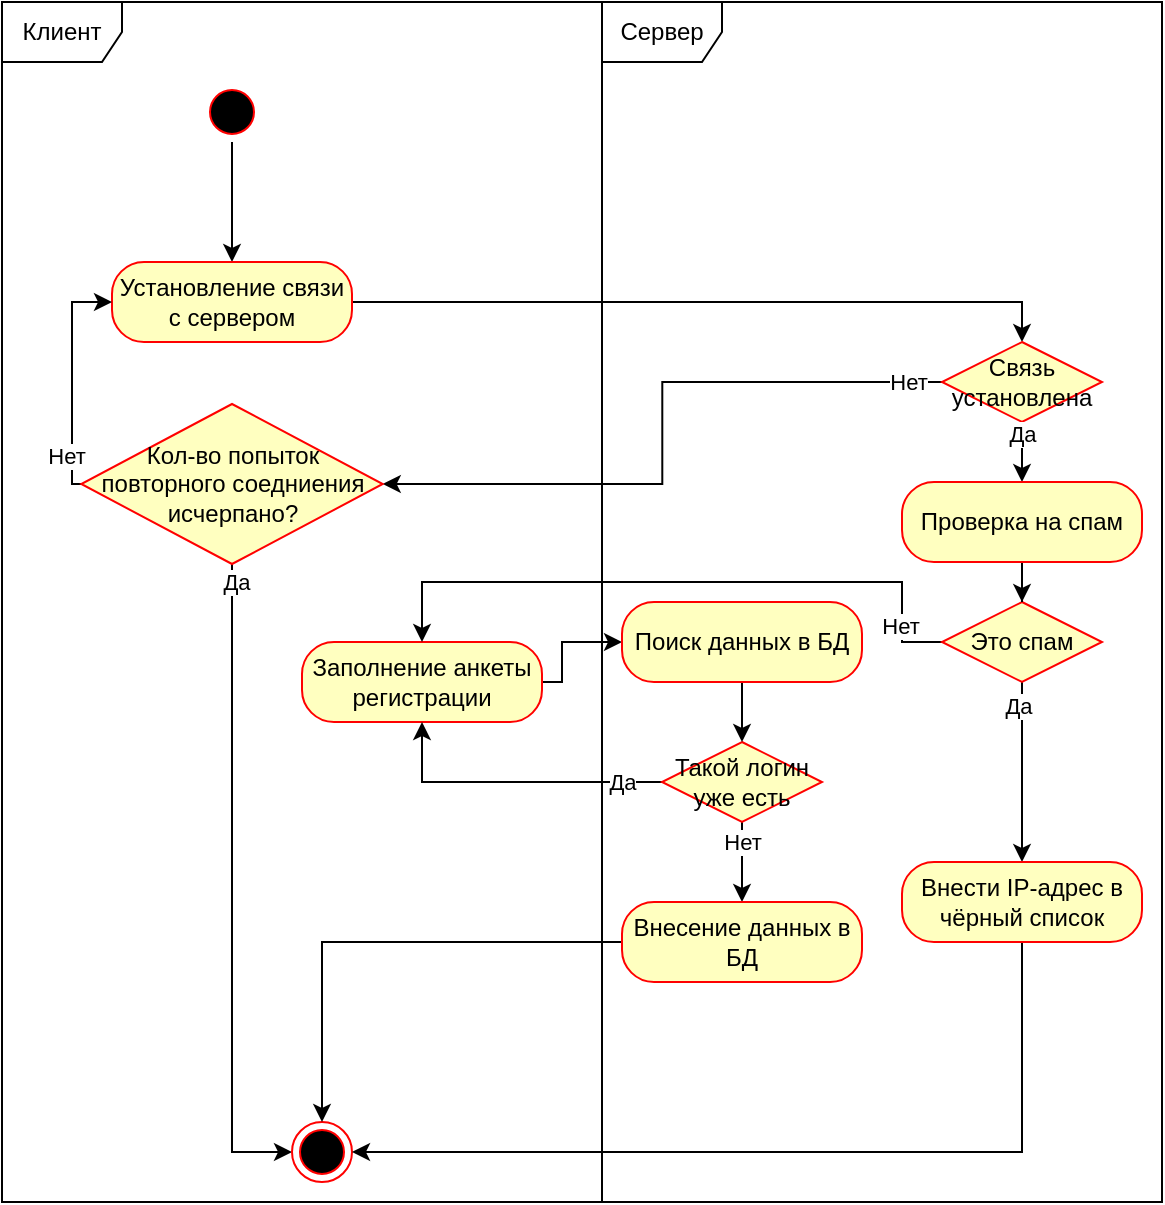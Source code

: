 <mxfile version="20.4.0" type="device"><diagram id="lEz_mb1exdDKSGcd9NBt" name="Страница 1"><mxGraphModel dx="1278" dy="547" grid="1" gridSize="10" guides="1" tooltips="1" connect="1" arrows="1" fold="1" page="1" pageScale="1" pageWidth="827" pageHeight="1169" math="0" shadow="0"><root><mxCell id="0"/><mxCell id="1" parent="0"/><mxCell id="wxSlgVsKKIOZAOF29GzU-3" value="&lt;font style=&quot;vertical-align: inherit;&quot;&gt;&lt;font style=&quot;vertical-align: inherit;&quot;&gt;Клиент&lt;/font&gt;&lt;/font&gt;" style="shape=umlFrame;whiteSpace=wrap;html=1;" parent="1" vertex="1"><mxGeometry x="20" y="40" width="300" height="600" as="geometry"/></mxCell><mxCell id="wxSlgVsKKIOZAOF29GzU-29" style="edgeStyle=orthogonalEdgeStyle;rounded=0;orthogonalLoop=1;jettySize=auto;html=1;entryX=0.5;entryY=0;entryDx=0;entryDy=0;" parent="1" source="wxSlgVsKKIOZAOF29GzU-4" target="wxSlgVsKKIOZAOF29GzU-8" edge="1"><mxGeometry relative="1" as="geometry"/></mxCell><mxCell id="wxSlgVsKKIOZAOF29GzU-4" value="" style="ellipse;html=1;shape=startState;fillColor=#000000;strokeColor=#ff0000;" parent="1" vertex="1"><mxGeometry x="120" y="80" width="30" height="30" as="geometry"/></mxCell><mxCell id="wxSlgVsKKIOZAOF29GzU-7" value="&lt;font style=&quot;vertical-align: inherit;&quot;&gt;&lt;font style=&quot;vertical-align: inherit;&quot;&gt;Сервер&lt;/font&gt;&lt;/font&gt;" style="shape=umlFrame;whiteSpace=wrap;html=1;" parent="1" vertex="1"><mxGeometry x="320" y="40" width="280" height="600" as="geometry"/></mxCell><mxCell id="wxSlgVsKKIOZAOF29GzU-11" style="edgeStyle=orthogonalEdgeStyle;rounded=0;orthogonalLoop=1;jettySize=auto;html=1;entryX=0.5;entryY=0;entryDx=0;entryDy=0;" parent="1" source="wxSlgVsKKIOZAOF29GzU-8" target="wxSlgVsKKIOZAOF29GzU-12" edge="1"><mxGeometry relative="1" as="geometry"><Array as="points"><mxPoint x="530" y="190"/></Array></mxGeometry></mxCell><mxCell id="wxSlgVsKKIOZAOF29GzU-8" value="&lt;font style=&quot;vertical-align: inherit;&quot;&gt;&lt;font style=&quot;vertical-align: inherit;&quot;&gt;Установление связи с сервером&lt;/font&gt;&lt;/font&gt;" style="rounded=1;whiteSpace=wrap;html=1;arcSize=40;fontColor=#000000;fillColor=#ffffc0;strokeColor=#ff0000;" parent="1" vertex="1"><mxGeometry x="75" y="170" width="120" height="40" as="geometry"/></mxCell><mxCell id="wxSlgVsKKIOZAOF29GzU-22" style="edgeStyle=orthogonalEdgeStyle;rounded=0;orthogonalLoop=1;jettySize=auto;html=1;exitX=0;exitY=0.5;exitDx=0;exitDy=0;entryX=1;entryY=0.5;entryDx=0;entryDy=0;" parent="1" source="wxSlgVsKKIOZAOF29GzU-12" target="ELRR-SIOnL5QvVDjFN2z-1" edge="1"><mxGeometry relative="1" as="geometry"><mxPoint x="440" y="230" as="sourcePoint"/><mxPoint x="650" y="240" as="targetPoint"/></mxGeometry></mxCell><mxCell id="3WXy9SSO5yhZ2GeKk5AF-1" value="&lt;font style=&quot;vertical-align: inherit;&quot;&gt;&lt;font style=&quot;vertical-align: inherit;&quot;&gt;Нет&lt;/font&gt;&lt;/font&gt;" style="edgeLabel;html=1;align=center;verticalAlign=middle;resizable=0;points=[];" parent="wxSlgVsKKIOZAOF29GzU-22" vertex="1" connectable="0"><mxGeometry x="-0.932" y="1" relative="1" as="geometry"><mxPoint x="-6" y="-1" as="offset"/></mxGeometry></mxCell><mxCell id="wxSlgVsKKIOZAOF29GzU-33" style="edgeStyle=orthogonalEdgeStyle;rounded=0;orthogonalLoop=1;jettySize=auto;html=1;entryX=0.5;entryY=0;entryDx=0;entryDy=0;" parent="1" source="wxSlgVsKKIOZAOF29GzU-12" target="99jVxamREUBj_qDsbTaD-3" edge="1"><mxGeometry relative="1" as="geometry"/></mxCell><mxCell id="wxSlgVsKKIOZAOF29GzU-12" value="&lt;font style=&quot;vertical-align: inherit;&quot;&gt;&lt;font style=&quot;vertical-align: inherit;&quot;&gt;Связь установлена&lt;/font&gt;&lt;/font&gt;" style="rhombus;whiteSpace=wrap;html=1;fillColor=#ffffc0;strokeColor=#ff0000;" parent="1" vertex="1"><mxGeometry x="490" y="210" width="80" height="40" as="geometry"/></mxCell><mxCell id="wxSlgVsKKIOZAOF29GzU-23" style="edgeStyle=orthogonalEdgeStyle;rounded=0;orthogonalLoop=1;jettySize=auto;html=1;entryX=0;entryY=0.5;entryDx=0;entryDy=0;exitX=0;exitY=0.5;exitDx=0;exitDy=0;" parent="1" source="ELRR-SIOnL5QvVDjFN2z-1" target="wxSlgVsKKIOZAOF29GzU-8" edge="1"><mxGeometry relative="1" as="geometry"><Array as="points"><mxPoint x="55" y="281"/><mxPoint x="55" y="190"/></Array><mxPoint x="60" y="270" as="sourcePoint"/></mxGeometry></mxCell><mxCell id="3WXy9SSO5yhZ2GeKk5AF-5" value="&lt;font style=&quot;vertical-align: inherit;&quot;&gt;&lt;font style=&quot;vertical-align: inherit;&quot;&gt;&lt;font style=&quot;vertical-align: inherit;&quot;&gt;&lt;font style=&quot;vertical-align: inherit;&quot;&gt;Нет&lt;/font&gt;&lt;/font&gt;&lt;/font&gt;&lt;/font&gt;" style="edgeLabel;html=1;align=center;verticalAlign=middle;resizable=0;points=[];" parent="wxSlgVsKKIOZAOF29GzU-23" vertex="1" connectable="0"><mxGeometry x="-0.669" y="3" relative="1" as="geometry"><mxPoint as="offset"/></mxGeometry></mxCell><mxCell id="wxSlgVsKKIOZAOF29GzU-26" style="edgeStyle=orthogonalEdgeStyle;rounded=0;orthogonalLoop=1;jettySize=auto;html=1;entryX=0;entryY=0.5;entryDx=0;entryDy=0;exitX=0.5;exitY=1;exitDx=0;exitDy=0;" parent="1" source="ELRR-SIOnL5QvVDjFN2z-1" target="wxSlgVsKKIOZAOF29GzU-18" edge="1"><mxGeometry relative="1" as="geometry"><Array as="points"><mxPoint x="135" y="615"/></Array><mxPoint x="100" y="290" as="sourcePoint"/></mxGeometry></mxCell><mxCell id="3WXy9SSO5yhZ2GeKk5AF-6" value="&lt;font style=&quot;vertical-align: inherit;&quot;&gt;&lt;font style=&quot;vertical-align: inherit;&quot;&gt;&lt;font style=&quot;vertical-align: inherit;&quot;&gt;&lt;font style=&quot;vertical-align: inherit;&quot;&gt;Да&lt;/font&gt;&lt;/font&gt;&lt;/font&gt;&lt;/font&gt;" style="edgeLabel;html=1;align=center;verticalAlign=middle;resizable=0;points=[];" parent="wxSlgVsKKIOZAOF29GzU-26" vertex="1" connectable="0"><mxGeometry x="-0.946" y="2" relative="1" as="geometry"><mxPoint as="offset"/></mxGeometry></mxCell><mxCell id="wxSlgVsKKIOZAOF29GzU-18" value="" style="ellipse;html=1;shape=endState;fillColor=#000000;strokeColor=#ff0000;" parent="1" vertex="1"><mxGeometry x="165" y="600" width="30" height="30" as="geometry"/></mxCell><mxCell id="99jVxamREUBj_qDsbTaD-7" style="edgeStyle=orthogonalEdgeStyle;rounded=0;orthogonalLoop=1;jettySize=auto;html=1;entryX=0;entryY=0.5;entryDx=0;entryDy=0;" parent="1" source="wxSlgVsKKIOZAOF29GzU-27" target="99jVxamREUBj_qDsbTaD-5" edge="1"><mxGeometry relative="1" as="geometry"><Array as="points"><mxPoint x="300" y="380"/><mxPoint x="300" y="360"/></Array></mxGeometry></mxCell><mxCell id="wxSlgVsKKIOZAOF29GzU-27" value="Заполнение анкеты регистрации" style="rounded=1;whiteSpace=wrap;html=1;arcSize=40;fontColor=#000000;fillColor=#ffffc0;strokeColor=#ff0000;" parent="1" vertex="1"><mxGeometry x="170" y="360" width="120" height="40" as="geometry"/></mxCell><mxCell id="wxSlgVsKKIOZAOF29GzU-39" style="edgeStyle=orthogonalEdgeStyle;rounded=0;orthogonalLoop=1;jettySize=auto;html=1;entryX=0.5;entryY=0;entryDx=0;entryDy=0;" parent="1" source="wxSlgVsKKIOZAOF29GzU-30" target="wxSlgVsKKIOZAOF29GzU-37" edge="1"><mxGeometry relative="1" as="geometry"/></mxCell><mxCell id="99jVxamREUBj_qDsbTaD-1" value="Да" style="edgeLabel;html=1;align=center;verticalAlign=middle;resizable=0;points=[];" parent="wxSlgVsKKIOZAOF29GzU-39" vertex="1" connectable="0"><mxGeometry x="-0.729" y="-2" relative="1" as="geometry"><mxPoint as="offset"/></mxGeometry></mxCell><mxCell id="wxSlgVsKKIOZAOF29GzU-41" style="edgeStyle=orthogonalEdgeStyle;rounded=0;orthogonalLoop=1;jettySize=auto;html=1;entryX=0.5;entryY=0;entryDx=0;entryDy=0;" parent="1" source="wxSlgVsKKIOZAOF29GzU-30" target="wxSlgVsKKIOZAOF29GzU-27" edge="1"><mxGeometry relative="1" as="geometry"><Array as="points"><mxPoint x="470" y="360"/><mxPoint x="470" y="330"/><mxPoint x="230" y="330"/></Array></mxGeometry></mxCell><mxCell id="99jVxamREUBj_qDsbTaD-2" value="Нет" style="edgeLabel;html=1;align=center;verticalAlign=middle;resizable=0;points=[];" parent="wxSlgVsKKIOZAOF29GzU-41" vertex="1" connectable="0"><mxGeometry x="-0.824" y="1" relative="1" as="geometry"><mxPoint as="offset"/></mxGeometry></mxCell><mxCell id="wxSlgVsKKIOZAOF29GzU-30" value="Это спам" style="rhombus;whiteSpace=wrap;html=1;fillColor=#ffffc0;strokeColor=#ff0000;" parent="1" vertex="1"><mxGeometry x="490" y="340" width="80" height="40" as="geometry"/></mxCell><mxCell id="wxSlgVsKKIOZAOF29GzU-40" style="edgeStyle=orthogonalEdgeStyle;rounded=0;orthogonalLoop=1;jettySize=auto;html=1;entryX=1;entryY=0.5;entryDx=0;entryDy=0;exitX=0.5;exitY=1;exitDx=0;exitDy=0;" parent="1" source="wxSlgVsKKIOZAOF29GzU-37" target="wxSlgVsKKIOZAOF29GzU-18" edge="1"><mxGeometry relative="1" as="geometry"><Array as="points"><mxPoint x="530" y="615"/></Array></mxGeometry></mxCell><mxCell id="wxSlgVsKKIOZAOF29GzU-37" value="Внести IP-адрес в чёрный список" style="rounded=1;whiteSpace=wrap;html=1;arcSize=40;fontColor=#000000;fillColor=#ffffc0;strokeColor=#ff0000;" parent="1" vertex="1"><mxGeometry x="470" y="470" width="120" height="40" as="geometry"/></mxCell><mxCell id="wxSlgVsKKIOZAOF29GzU-53" style="edgeStyle=orthogonalEdgeStyle;rounded=0;orthogonalLoop=1;jettySize=auto;html=1;strokeColor=#000000;entryX=0.5;entryY=1;entryDx=0;entryDy=0;" parent="1" source="wxSlgVsKKIOZAOF29GzU-49" target="wxSlgVsKKIOZAOF29GzU-27" edge="1"><mxGeometry relative="1" as="geometry"><Array as="points"><mxPoint x="230" y="430"/></Array><mxPoint x="10" y="440" as="targetPoint"/></mxGeometry></mxCell><mxCell id="3WXy9SSO5yhZ2GeKk5AF-7" value="&lt;font style=&quot;vertical-align: inherit;&quot;&gt;&lt;font style=&quot;vertical-align: inherit;&quot;&gt;Да&lt;/font&gt;&lt;/font&gt;" style="edgeLabel;html=1;align=center;verticalAlign=middle;resizable=0;points=[];" parent="wxSlgVsKKIOZAOF29GzU-53" vertex="1" connectable="0"><mxGeometry x="-0.936" relative="1" as="geometry"><mxPoint x="-15" as="offset"/></mxGeometry></mxCell><mxCell id="wxSlgVsKKIOZAOF29GzU-56" style="edgeStyle=orthogonalEdgeStyle;rounded=0;orthogonalLoop=1;jettySize=auto;html=1;entryX=0.5;entryY=0;entryDx=0;entryDy=0;strokeColor=#000000;" parent="1" source="wxSlgVsKKIOZAOF29GzU-49" target="wxSlgVsKKIOZAOF29GzU-54" edge="1"><mxGeometry relative="1" as="geometry"><Array as="points"><mxPoint x="390" y="450"/><mxPoint x="390" y="450"/></Array></mxGeometry></mxCell><mxCell id="99jVxamREUBj_qDsbTaD-6" value="Нет" style="edgeLabel;html=1;align=center;verticalAlign=middle;resizable=0;points=[];" parent="wxSlgVsKKIOZAOF29GzU-56" vertex="1" connectable="0"><mxGeometry x="-0.846" y="1" relative="1" as="geometry"><mxPoint x="-1" y="7" as="offset"/></mxGeometry></mxCell><mxCell id="wxSlgVsKKIOZAOF29GzU-49" value="Такой логин уже есть" style="rhombus;whiteSpace=wrap;html=1;fillColor=#ffffc0;strokeColor=#ff0000;" parent="1" vertex="1"><mxGeometry x="350" y="410" width="80" height="40" as="geometry"/></mxCell><mxCell id="wxSlgVsKKIOZAOF29GzU-57" style="edgeStyle=orthogonalEdgeStyle;rounded=0;orthogonalLoop=1;jettySize=auto;html=1;entryX=0.5;entryY=0;entryDx=0;entryDy=0;strokeColor=#000000;" parent="1" source="wxSlgVsKKIOZAOF29GzU-54" target="wxSlgVsKKIOZAOF29GzU-18" edge="1"><mxGeometry relative="1" as="geometry"/></mxCell><mxCell id="wxSlgVsKKIOZAOF29GzU-54" value="Внесение данных в БД" style="rounded=1;whiteSpace=wrap;html=1;arcSize=40;fontColor=#000000;fillColor=#ffffc0;strokeColor=#ff0000;" parent="1" vertex="1"><mxGeometry x="330" y="490" width="120" height="40" as="geometry"/></mxCell><mxCell id="3WXy9SSO5yhZ2GeKk5AF-2" value="&lt;font style=&quot;vertical-align: inherit;&quot;&gt;&lt;font style=&quot;vertical-align: inherit;&quot;&gt;&lt;font style=&quot;vertical-align: inherit;&quot;&gt;&lt;font style=&quot;vertical-align: inherit;&quot;&gt;&lt;font style=&quot;vertical-align: inherit;&quot;&gt;&lt;font style=&quot;vertical-align: inherit;&quot;&gt;Да&lt;/font&gt;&lt;/font&gt;&lt;/font&gt;&lt;/font&gt;&lt;/font&gt;&lt;/font&gt;" style="edgeLabel;html=1;align=center;verticalAlign=middle;resizable=0;points=[];" parent="1" vertex="1" connectable="0"><mxGeometry x="490" y="241" as="geometry"><mxPoint x="40" y="15" as="offset"/></mxGeometry></mxCell><mxCell id="99jVxamREUBj_qDsbTaD-4" style="edgeStyle=orthogonalEdgeStyle;rounded=0;orthogonalLoop=1;jettySize=auto;html=1;entryX=0.5;entryY=0;entryDx=0;entryDy=0;" parent="1" source="99jVxamREUBj_qDsbTaD-3" target="wxSlgVsKKIOZAOF29GzU-30" edge="1"><mxGeometry relative="1" as="geometry"/></mxCell><mxCell id="99jVxamREUBj_qDsbTaD-3" value="Проверка на спам" style="rounded=1;whiteSpace=wrap;html=1;arcSize=40;fontColor=#000000;fillColor=#ffffc0;strokeColor=#ff0000;" parent="1" vertex="1"><mxGeometry x="470" y="280" width="120" height="40" as="geometry"/></mxCell><mxCell id="99jVxamREUBj_qDsbTaD-8" style="edgeStyle=orthogonalEdgeStyle;rounded=0;orthogonalLoop=1;jettySize=auto;html=1;entryX=0.5;entryY=0;entryDx=0;entryDy=0;" parent="1" source="99jVxamREUBj_qDsbTaD-5" target="wxSlgVsKKIOZAOF29GzU-49" edge="1"><mxGeometry relative="1" as="geometry"/></mxCell><mxCell id="99jVxamREUBj_qDsbTaD-5" value="Поиск данных в БД" style="rounded=1;whiteSpace=wrap;html=1;arcSize=40;fontColor=#000000;fillColor=#ffffc0;strokeColor=#ff0000;" parent="1" vertex="1"><mxGeometry x="330" y="340" width="120" height="40" as="geometry"/></mxCell><mxCell id="ELRR-SIOnL5QvVDjFN2z-1" value="Кол-во попыток повторного соедниения исчерпано?" style="rhombus;whiteSpace=wrap;html=1;fillColor=#ffffc0;strokeColor=#ff0000;" vertex="1" parent="1"><mxGeometry x="59.64" y="241" width="150.73" height="80" as="geometry"/></mxCell></root></mxGraphModel></diagram></mxfile>